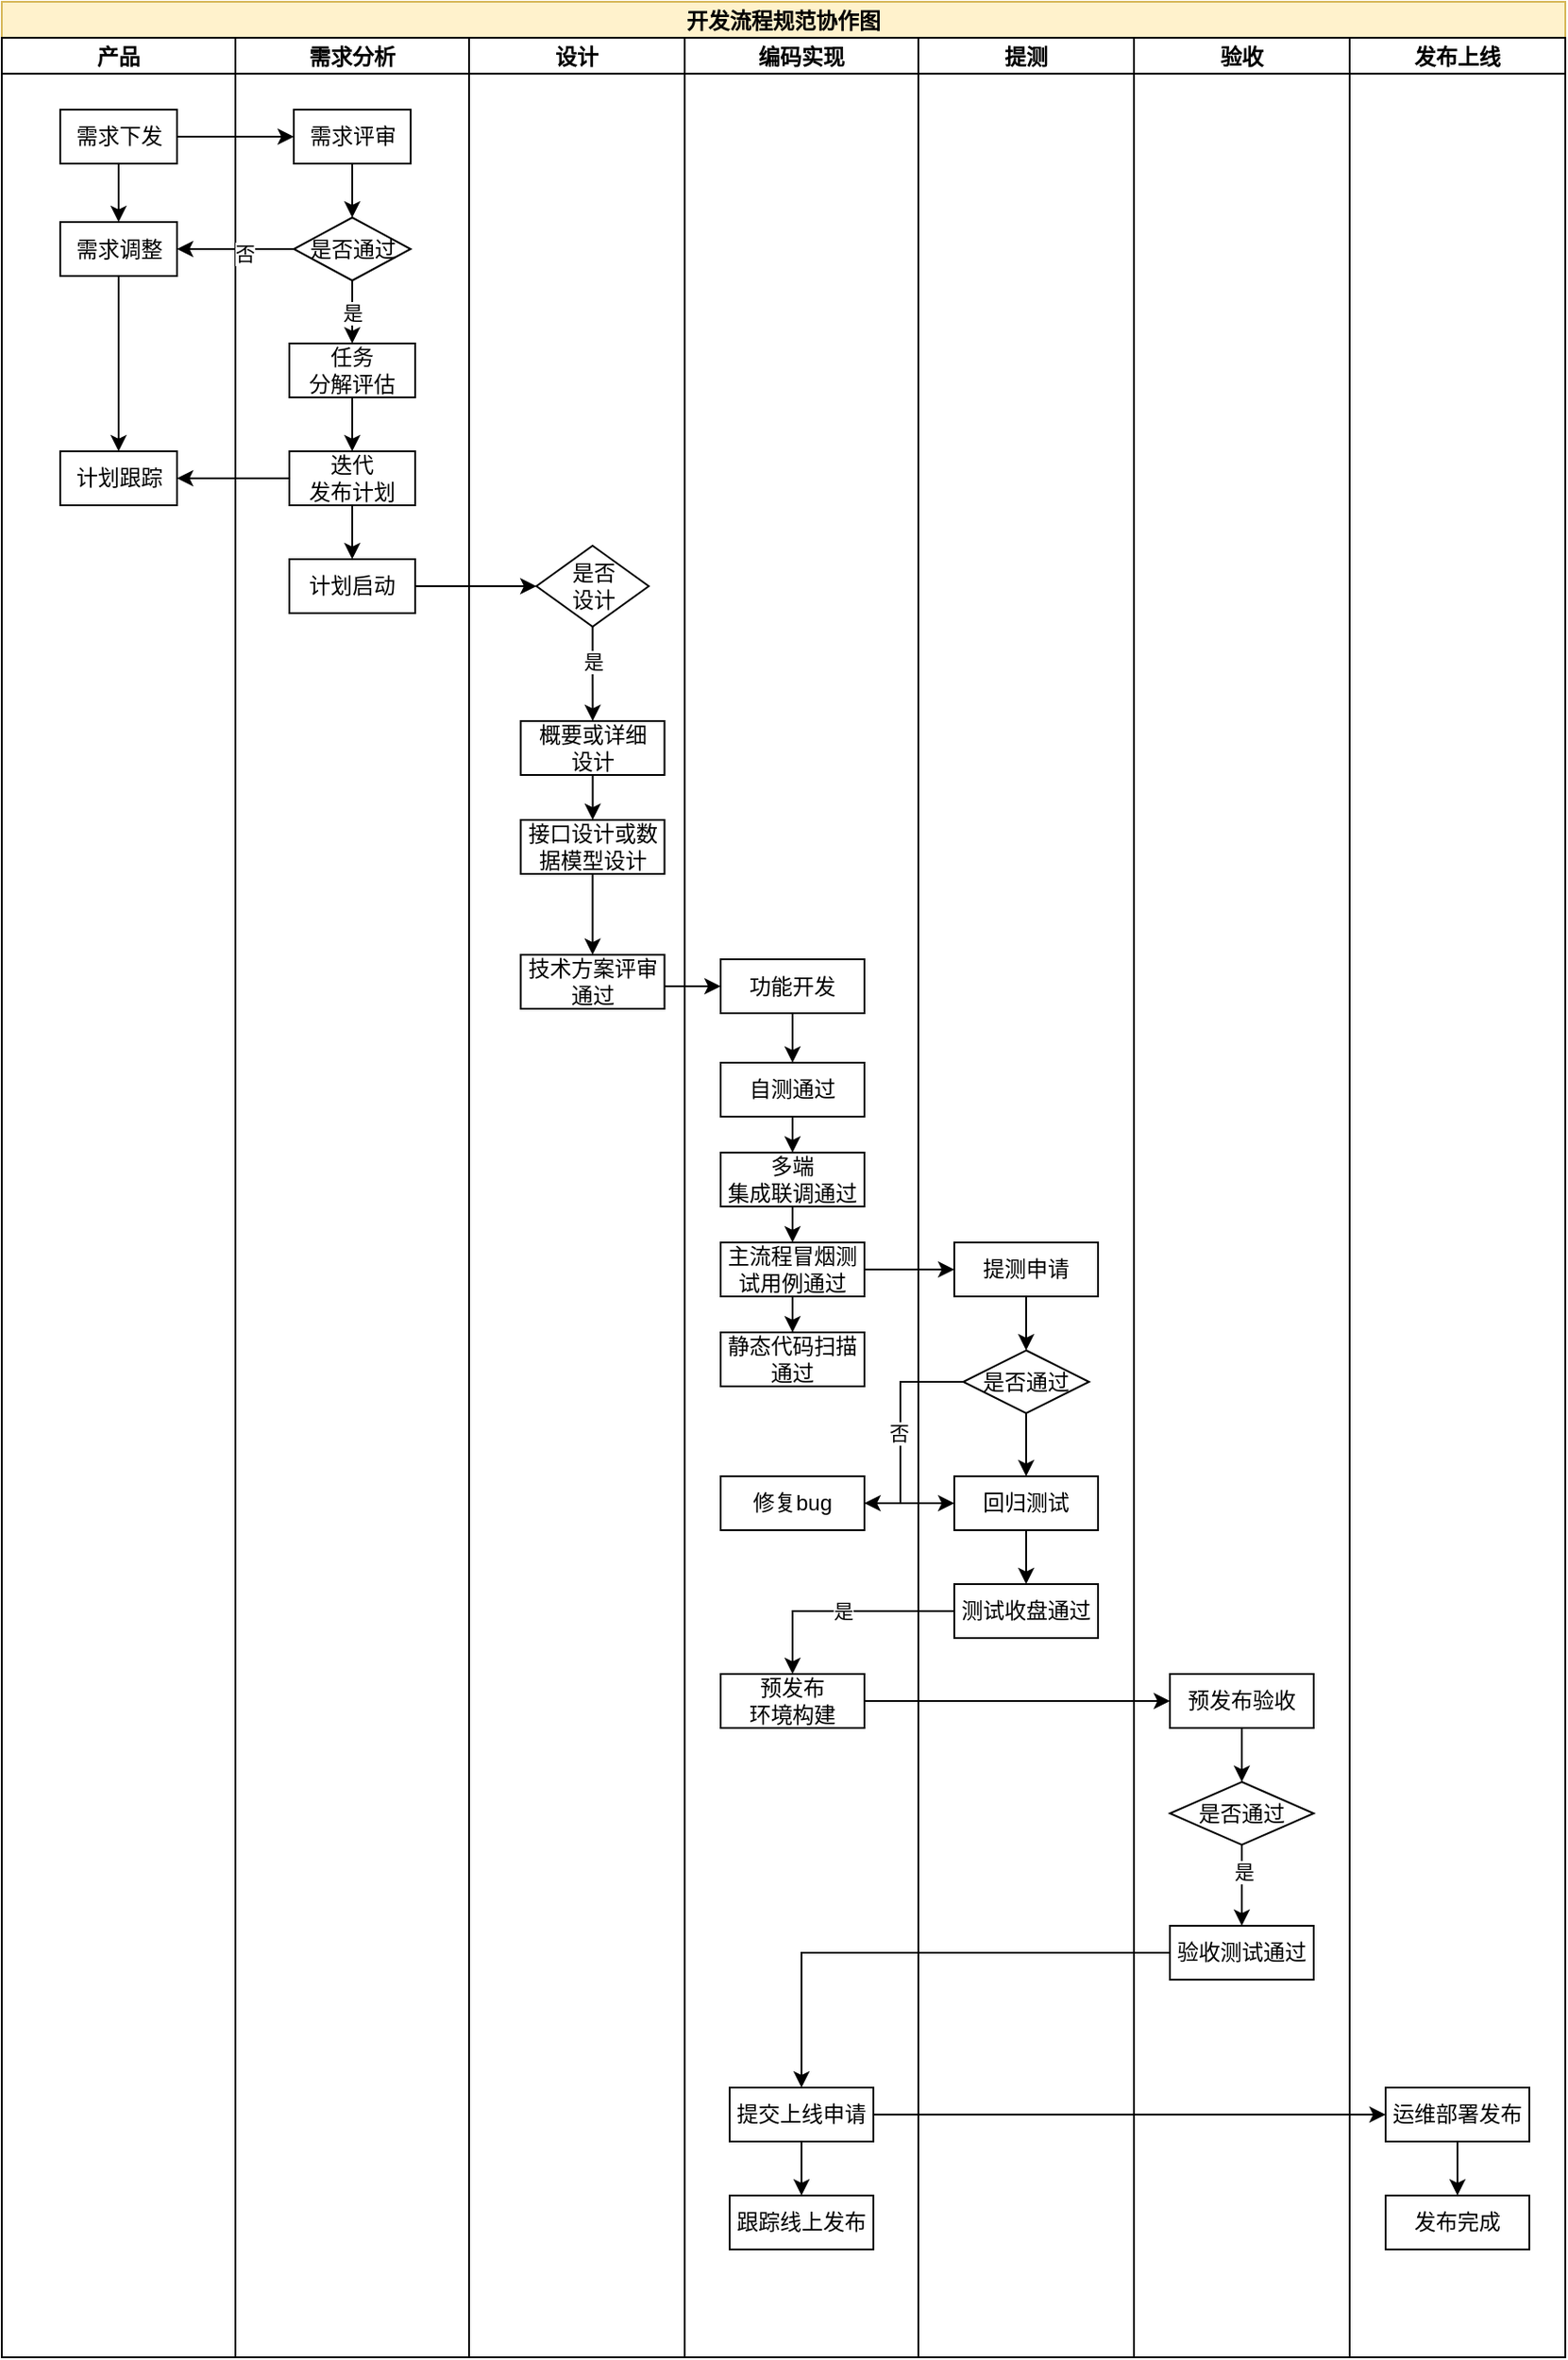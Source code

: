 <mxfile version="16.4.2" type="github">
  <diagram id="kgpKYQtTHZ0yAKxKKP6v" name="Page-1">
    <mxGraphModel dx="1056" dy="612" grid="1" gridSize="10" guides="1" tooltips="1" connect="1" arrows="1" fold="1" page="1" pageScale="1" pageWidth="850" pageHeight="1100" math="0" shadow="0">
      <root>
        <mxCell id="0" />
        <mxCell id="1" parent="0" />
        <mxCell id="3kRzph6qnzRTGQKdKOtc-10" value="开发流程规范协作图" style="swimlane;childLayout=stackLayout;resizeParent=1;resizeParentMax=0;startSize=20;fillColor=#fff2cc;strokeColor=#d6b656;" vertex="1" parent="1">
          <mxGeometry x="80" y="80" width="870" height="1310" as="geometry" />
        </mxCell>
        <mxCell id="3kRzph6qnzRTGQKdKOtc-30" value="产品" style="swimlane;startSize=20;" vertex="1" parent="3kRzph6qnzRTGQKdKOtc-10">
          <mxGeometry y="20" width="130" height="1290" as="geometry" />
        </mxCell>
        <mxCell id="3kRzph6qnzRTGQKdKOtc-31" value="需求下发" style="rounded=0;whiteSpace=wrap;html=1;" vertex="1" parent="3kRzph6qnzRTGQKdKOtc-30">
          <mxGeometry x="32.5" y="40" width="65" height="30" as="geometry" />
        </mxCell>
        <mxCell id="3kRzph6qnzRTGQKdKOtc-33" value="" style="edgeStyle=orthogonalEdgeStyle;rounded=0;orthogonalLoop=1;jettySize=auto;html=1;" edge="1" parent="3kRzph6qnzRTGQKdKOtc-30" source="3kRzph6qnzRTGQKdKOtc-31" target="3kRzph6qnzRTGQKdKOtc-37">
          <mxGeometry relative="1" as="geometry">
            <mxPoint x="65.037" y="100.02" as="targetPoint" />
          </mxGeometry>
        </mxCell>
        <mxCell id="3kRzph6qnzRTGQKdKOtc-57" style="edgeStyle=orthogonalEdgeStyle;rounded=0;orthogonalLoop=1;jettySize=auto;html=1;" edge="1" parent="3kRzph6qnzRTGQKdKOtc-30" source="3kRzph6qnzRTGQKdKOtc-37" target="3kRzph6qnzRTGQKdKOtc-49">
          <mxGeometry relative="1" as="geometry" />
        </mxCell>
        <mxCell id="3kRzph6qnzRTGQKdKOtc-37" value="需求调整" style="rounded=0;whiteSpace=wrap;html=1;" vertex="1" parent="3kRzph6qnzRTGQKdKOtc-30">
          <mxGeometry x="32.5" y="102.5" width="65" height="30" as="geometry" />
        </mxCell>
        <mxCell id="3kRzph6qnzRTGQKdKOtc-49" value="计划跟踪" style="rounded=0;whiteSpace=wrap;html=1;" vertex="1" parent="3kRzph6qnzRTGQKdKOtc-30">
          <mxGeometry x="32.5" y="230" width="65" height="30" as="geometry" />
        </mxCell>
        <mxCell id="3kRzph6qnzRTGQKdKOtc-11" value="需求分析" style="swimlane;startSize=20;" vertex="1" parent="3kRzph6qnzRTGQKdKOtc-10">
          <mxGeometry x="130" y="20" width="130" height="1290" as="geometry" />
        </mxCell>
        <mxCell id="3kRzph6qnzRTGQKdKOtc-17" value="需求评审" style="rounded=0;whiteSpace=wrap;html=1;" vertex="1" parent="3kRzph6qnzRTGQKdKOtc-11">
          <mxGeometry x="32.5" y="40" width="65" height="30" as="geometry" />
        </mxCell>
        <mxCell id="3kRzph6qnzRTGQKdKOtc-18" value="是否通过" style="rhombus;whiteSpace=wrap;html=1;rounded=0;" vertex="1" parent="3kRzph6qnzRTGQKdKOtc-11">
          <mxGeometry x="32.5" y="100" width="65" height="35" as="geometry" />
        </mxCell>
        <mxCell id="3kRzph6qnzRTGQKdKOtc-19" value="" style="edgeStyle=orthogonalEdgeStyle;rounded=0;orthogonalLoop=1;jettySize=auto;html=1;" edge="1" parent="3kRzph6qnzRTGQKdKOtc-11" source="3kRzph6qnzRTGQKdKOtc-17" target="3kRzph6qnzRTGQKdKOtc-18">
          <mxGeometry relative="1" as="geometry" />
        </mxCell>
        <mxCell id="3kRzph6qnzRTGQKdKOtc-46" value="" style="edgeStyle=orthogonalEdgeStyle;rounded=0;orthogonalLoop=1;jettySize=auto;html=1;" edge="1" parent="3kRzph6qnzRTGQKdKOtc-11" source="3kRzph6qnzRTGQKdKOtc-41" target="3kRzph6qnzRTGQKdKOtc-45">
          <mxGeometry relative="1" as="geometry" />
        </mxCell>
        <mxCell id="3kRzph6qnzRTGQKdKOtc-41" value="任务&lt;br&gt;分解评估" style="whiteSpace=wrap;html=1;rounded=0;" vertex="1" parent="3kRzph6qnzRTGQKdKOtc-11">
          <mxGeometry x="30" y="170" width="70" height="30" as="geometry" />
        </mxCell>
        <mxCell id="3kRzph6qnzRTGQKdKOtc-42" value="是" style="edgeStyle=orthogonalEdgeStyle;rounded=0;orthogonalLoop=1;jettySize=auto;html=1;" edge="1" parent="3kRzph6qnzRTGQKdKOtc-11" source="3kRzph6qnzRTGQKdKOtc-18" target="3kRzph6qnzRTGQKdKOtc-41">
          <mxGeometry relative="1" as="geometry" />
        </mxCell>
        <mxCell id="3kRzph6qnzRTGQKdKOtc-53" style="edgeStyle=orthogonalEdgeStyle;rounded=0;orthogonalLoop=1;jettySize=auto;html=1;" edge="1" parent="3kRzph6qnzRTGQKdKOtc-11" source="3kRzph6qnzRTGQKdKOtc-45" target="3kRzph6qnzRTGQKdKOtc-52">
          <mxGeometry relative="1" as="geometry" />
        </mxCell>
        <mxCell id="3kRzph6qnzRTGQKdKOtc-45" value="迭代&lt;br&gt;发布计划" style="rounded=0;whiteSpace=wrap;html=1;" vertex="1" parent="3kRzph6qnzRTGQKdKOtc-11">
          <mxGeometry x="30" y="230" width="70" height="30" as="geometry" />
        </mxCell>
        <mxCell id="3kRzph6qnzRTGQKdKOtc-52" value="计划启动" style="rounded=0;whiteSpace=wrap;html=1;" vertex="1" parent="3kRzph6qnzRTGQKdKOtc-11">
          <mxGeometry x="30" y="290" width="70" height="30" as="geometry" />
        </mxCell>
        <mxCell id="3kRzph6qnzRTGQKdKOtc-12" value="设计" style="swimlane;startSize=20;" vertex="1" parent="3kRzph6qnzRTGQKdKOtc-10">
          <mxGeometry x="260" y="20" width="120" height="1290" as="geometry" />
        </mxCell>
        <mxCell id="3kRzph6qnzRTGQKdKOtc-23" value="概要或详细&lt;br&gt;设计" style="whiteSpace=wrap;html=1;rounded=0;" vertex="1" parent="3kRzph6qnzRTGQKdKOtc-12">
          <mxGeometry x="28.75" y="380" width="80" height="30" as="geometry" />
        </mxCell>
        <mxCell id="3kRzph6qnzRTGQKdKOtc-58" value="" style="edgeStyle=orthogonalEdgeStyle;rounded=0;orthogonalLoop=1;jettySize=auto;html=1;" edge="1" parent="3kRzph6qnzRTGQKdKOtc-12" source="3kRzph6qnzRTGQKdKOtc-54" target="3kRzph6qnzRTGQKdKOtc-23">
          <mxGeometry relative="1" as="geometry" />
        </mxCell>
        <mxCell id="3kRzph6qnzRTGQKdKOtc-59" value="是" style="edgeLabel;html=1;align=center;verticalAlign=middle;resizable=0;points=[];" vertex="1" connectable="0" parent="3kRzph6qnzRTGQKdKOtc-58">
          <mxGeometry x="-0.255" relative="1" as="geometry">
            <mxPoint as="offset" />
          </mxGeometry>
        </mxCell>
        <mxCell id="3kRzph6qnzRTGQKdKOtc-54" value="是否&lt;br&gt;设计" style="rhombus;whiteSpace=wrap;html=1;rounded=0;" vertex="1" parent="3kRzph6qnzRTGQKdKOtc-12">
          <mxGeometry x="37.5" y="282.5" width="62.5" height="45" as="geometry" />
        </mxCell>
        <mxCell id="3kRzph6qnzRTGQKdKOtc-148" style="edgeStyle=orthogonalEdgeStyle;rounded=0;orthogonalLoop=1;jettySize=auto;html=1;exitX=0.5;exitY=1;exitDx=0;exitDy=0;" edge="1" parent="3kRzph6qnzRTGQKdKOtc-12" source="3kRzph6qnzRTGQKdKOtc-72" target="3kRzph6qnzRTGQKdKOtc-147">
          <mxGeometry relative="1" as="geometry" />
        </mxCell>
        <mxCell id="3kRzph6qnzRTGQKdKOtc-72" value="接口设计或数据模型设计" style="whiteSpace=wrap;html=1;rounded=0;" vertex="1" parent="3kRzph6qnzRTGQKdKOtc-12">
          <mxGeometry x="28.75" y="435" width="80" height="30" as="geometry" />
        </mxCell>
        <mxCell id="3kRzph6qnzRTGQKdKOtc-73" value="" style="edgeStyle=orthogonalEdgeStyle;rounded=0;orthogonalLoop=1;jettySize=auto;html=1;" edge="1" parent="3kRzph6qnzRTGQKdKOtc-12" source="3kRzph6qnzRTGQKdKOtc-23" target="3kRzph6qnzRTGQKdKOtc-72">
          <mxGeometry relative="1" as="geometry" />
        </mxCell>
        <mxCell id="3kRzph6qnzRTGQKdKOtc-147" value="技术方案评审通过" style="whiteSpace=wrap;html=1;rounded=0;" vertex="1" parent="3kRzph6qnzRTGQKdKOtc-12">
          <mxGeometry x="28.75" y="510" width="80" height="30" as="geometry" />
        </mxCell>
        <mxCell id="3kRzph6qnzRTGQKdKOtc-13" value="编码实现" style="swimlane;startSize=20;" vertex="1" parent="3kRzph6qnzRTGQKdKOtc-10">
          <mxGeometry x="380" y="20" width="130" height="1290" as="geometry">
            <mxRectangle x="240" y="20" width="30" height="460" as="alternateBounds" />
          </mxGeometry>
        </mxCell>
        <mxCell id="3kRzph6qnzRTGQKdKOtc-68" value="功能开发" style="whiteSpace=wrap;html=1;rounded=0;" vertex="1" parent="3kRzph6qnzRTGQKdKOtc-13">
          <mxGeometry x="20" y="512.5" width="80" height="30" as="geometry" />
        </mxCell>
        <mxCell id="3kRzph6qnzRTGQKdKOtc-78" style="edgeStyle=orthogonalEdgeStyle;rounded=0;orthogonalLoop=1;jettySize=auto;html=1;exitX=0.5;exitY=1;exitDx=0;exitDy=0;entryX=0.5;entryY=0;entryDx=0;entryDy=0;" edge="1" parent="3kRzph6qnzRTGQKdKOtc-13" source="3kRzph6qnzRTGQKdKOtc-74" target="3kRzph6qnzRTGQKdKOtc-76">
          <mxGeometry relative="1" as="geometry" />
        </mxCell>
        <mxCell id="3kRzph6qnzRTGQKdKOtc-74" value="多端&lt;br&gt;集成联调通过" style="whiteSpace=wrap;html=1;rounded=0;" vertex="1" parent="3kRzph6qnzRTGQKdKOtc-13">
          <mxGeometry x="20" y="620" width="80" height="30" as="geometry" />
        </mxCell>
        <mxCell id="3kRzph6qnzRTGQKdKOtc-77" style="edgeStyle=orthogonalEdgeStyle;rounded=0;orthogonalLoop=1;jettySize=auto;html=1;exitX=0.5;exitY=1;exitDx=0;exitDy=0;entryX=0.5;entryY=0;entryDx=0;entryDy=0;" edge="1" parent="3kRzph6qnzRTGQKdKOtc-13" source="3kRzph6qnzRTGQKdKOtc-75" target="3kRzph6qnzRTGQKdKOtc-74">
          <mxGeometry relative="1" as="geometry" />
        </mxCell>
        <mxCell id="3kRzph6qnzRTGQKdKOtc-75" value="自测通过" style="whiteSpace=wrap;html=1;rounded=0;" vertex="1" parent="3kRzph6qnzRTGQKdKOtc-13">
          <mxGeometry x="20" y="570" width="80" height="30" as="geometry" />
        </mxCell>
        <mxCell id="3kRzph6qnzRTGQKdKOtc-87" value="" style="edgeStyle=orthogonalEdgeStyle;rounded=0;orthogonalLoop=1;jettySize=auto;html=1;" edge="1" parent="3kRzph6qnzRTGQKdKOtc-13" source="3kRzph6qnzRTGQKdKOtc-76" target="3kRzph6qnzRTGQKdKOtc-86">
          <mxGeometry relative="1" as="geometry" />
        </mxCell>
        <mxCell id="3kRzph6qnzRTGQKdKOtc-76" value="主流程冒烟测试用例通过" style="whiteSpace=wrap;html=1;rounded=0;" vertex="1" parent="3kRzph6qnzRTGQKdKOtc-13">
          <mxGeometry x="20" y="670" width="80" height="30" as="geometry" />
        </mxCell>
        <mxCell id="3kRzph6qnzRTGQKdKOtc-71" value="" style="edgeStyle=orthogonalEdgeStyle;rounded=0;orthogonalLoop=1;jettySize=auto;html=1;" edge="1" parent="3kRzph6qnzRTGQKdKOtc-13" source="3kRzph6qnzRTGQKdKOtc-68" target="3kRzph6qnzRTGQKdKOtc-75">
          <mxGeometry relative="1" as="geometry">
            <mxPoint x="60" y="630" as="targetPoint" />
          </mxGeometry>
        </mxCell>
        <mxCell id="3kRzph6qnzRTGQKdKOtc-86" value="静态代码扫描通过" style="whiteSpace=wrap;html=1;rounded=0;" vertex="1" parent="3kRzph6qnzRTGQKdKOtc-13">
          <mxGeometry x="20" y="720" width="80" height="30" as="geometry" />
        </mxCell>
        <mxCell id="3kRzph6qnzRTGQKdKOtc-107" value="预发布&lt;br&gt;环境构建" style="whiteSpace=wrap;html=1;rounded=0;" vertex="1" parent="3kRzph6qnzRTGQKdKOtc-13">
          <mxGeometry x="20" y="910" width="80" height="30" as="geometry" />
        </mxCell>
        <mxCell id="3kRzph6qnzRTGQKdKOtc-137" style="edgeStyle=orthogonalEdgeStyle;rounded=0;orthogonalLoop=1;jettySize=auto;html=1;exitX=0.5;exitY=1;exitDx=0;exitDy=0;" edge="1" parent="3kRzph6qnzRTGQKdKOtc-13" source="3kRzph6qnzRTGQKdKOtc-122" target="3kRzph6qnzRTGQKdKOtc-136">
          <mxGeometry relative="1" as="geometry" />
        </mxCell>
        <mxCell id="3kRzph6qnzRTGQKdKOtc-122" value="提交上线申请" style="whiteSpace=wrap;html=1;rounded=0;" vertex="1" parent="3kRzph6qnzRTGQKdKOtc-13">
          <mxGeometry x="25" y="1140" width="80" height="30" as="geometry" />
        </mxCell>
        <mxCell id="3kRzph6qnzRTGQKdKOtc-136" value="跟踪线上发布" style="whiteSpace=wrap;html=1;rounded=0;" vertex="1" parent="3kRzph6qnzRTGQKdKOtc-13">
          <mxGeometry x="25" y="1200" width="80" height="30" as="geometry" />
        </mxCell>
        <mxCell id="3kRzph6qnzRTGQKdKOtc-139" value="修复bug" style="whiteSpace=wrap;html=1;rounded=0;" vertex="1" parent="3kRzph6qnzRTGQKdKOtc-13">
          <mxGeometry x="20" y="800" width="80" height="30" as="geometry" />
        </mxCell>
        <mxCell id="3kRzph6qnzRTGQKdKOtc-20" value="提测" style="swimlane;startSize=20;" vertex="1" parent="3kRzph6qnzRTGQKdKOtc-10">
          <mxGeometry x="510" y="20" width="120" height="1290" as="geometry">
            <mxRectangle x="240" y="20" width="30" height="460" as="alternateBounds" />
          </mxGeometry>
        </mxCell>
        <mxCell id="3kRzph6qnzRTGQKdKOtc-81" value="提测申请" style="whiteSpace=wrap;html=1;rounded=0;" vertex="1" parent="3kRzph6qnzRTGQKdKOtc-20">
          <mxGeometry x="20" y="670" width="80" height="30" as="geometry" />
        </mxCell>
        <mxCell id="3kRzph6qnzRTGQKdKOtc-111" value="" style="edgeStyle=orthogonalEdgeStyle;rounded=0;orthogonalLoop=1;jettySize=auto;html=1;" edge="1" parent="3kRzph6qnzRTGQKdKOtc-20" source="3kRzph6qnzRTGQKdKOtc-92" target="3kRzph6qnzRTGQKdKOtc-98">
          <mxGeometry relative="1" as="geometry" />
        </mxCell>
        <mxCell id="3kRzph6qnzRTGQKdKOtc-92" value="回归测试" style="whiteSpace=wrap;html=1;rounded=0;" vertex="1" parent="3kRzph6qnzRTGQKdKOtc-20">
          <mxGeometry x="20" y="800" width="80" height="30" as="geometry" />
        </mxCell>
        <mxCell id="3kRzph6qnzRTGQKdKOtc-97" style="edgeStyle=orthogonalEdgeStyle;rounded=0;orthogonalLoop=1;jettySize=auto;html=1;exitX=0.5;exitY=1;exitDx=0;exitDy=0;" edge="1" parent="3kRzph6qnzRTGQKdKOtc-20" source="3kRzph6qnzRTGQKdKOtc-95" target="3kRzph6qnzRTGQKdKOtc-92">
          <mxGeometry relative="1" as="geometry" />
        </mxCell>
        <mxCell id="3kRzph6qnzRTGQKdKOtc-95" value="是否通过" style="rhombus;whiteSpace=wrap;html=1;rounded=0;" vertex="1" parent="3kRzph6qnzRTGQKdKOtc-20">
          <mxGeometry x="25" y="730" width="70" height="35" as="geometry" />
        </mxCell>
        <mxCell id="3kRzph6qnzRTGQKdKOtc-96" value="" style="edgeStyle=orthogonalEdgeStyle;rounded=0;orthogonalLoop=1;jettySize=auto;html=1;" edge="1" parent="3kRzph6qnzRTGQKdKOtc-20" source="3kRzph6qnzRTGQKdKOtc-81" target="3kRzph6qnzRTGQKdKOtc-95">
          <mxGeometry relative="1" as="geometry" />
        </mxCell>
        <mxCell id="3kRzph6qnzRTGQKdKOtc-98" value="测试收盘通过" style="whiteSpace=wrap;html=1;rounded=0;" vertex="1" parent="3kRzph6qnzRTGQKdKOtc-20">
          <mxGeometry x="20" y="860" width="80" height="30" as="geometry" />
        </mxCell>
        <mxCell id="3kRzph6qnzRTGQKdKOtc-21" value="验收" style="swimlane;startSize=20;" vertex="1" parent="3kRzph6qnzRTGQKdKOtc-10">
          <mxGeometry x="630" y="20" width="120" height="1290" as="geometry">
            <mxRectangle x="240" y="20" width="30" height="460" as="alternateBounds" />
          </mxGeometry>
        </mxCell>
        <mxCell id="3kRzph6qnzRTGQKdKOtc-101" value="预发布验收" style="whiteSpace=wrap;html=1;rounded=0;" vertex="1" parent="3kRzph6qnzRTGQKdKOtc-21">
          <mxGeometry x="20" y="910" width="80" height="30" as="geometry" />
        </mxCell>
        <mxCell id="3kRzph6qnzRTGQKdKOtc-117" value="验收测试通过" style="whiteSpace=wrap;html=1;rounded=0;" vertex="1" parent="3kRzph6qnzRTGQKdKOtc-21">
          <mxGeometry x="20" y="1050" width="80" height="30" as="geometry" />
        </mxCell>
        <mxCell id="3kRzph6qnzRTGQKdKOtc-113" value="是否通过" style="rhombus;whiteSpace=wrap;html=1;rounded=0;" vertex="1" parent="3kRzph6qnzRTGQKdKOtc-21">
          <mxGeometry x="20" y="970" width="80" height="35" as="geometry" />
        </mxCell>
        <mxCell id="3kRzph6qnzRTGQKdKOtc-114" value="" style="edgeStyle=orthogonalEdgeStyle;rounded=0;orthogonalLoop=1;jettySize=auto;html=1;" edge="1" parent="3kRzph6qnzRTGQKdKOtc-21" source="3kRzph6qnzRTGQKdKOtc-101" target="3kRzph6qnzRTGQKdKOtc-113">
          <mxGeometry relative="1" as="geometry" />
        </mxCell>
        <mxCell id="3kRzph6qnzRTGQKdKOtc-118" style="edgeStyle=orthogonalEdgeStyle;rounded=0;orthogonalLoop=1;jettySize=auto;html=1;exitX=0.5;exitY=1;exitDx=0;exitDy=0;" edge="1" parent="3kRzph6qnzRTGQKdKOtc-21" source="3kRzph6qnzRTGQKdKOtc-113" target="3kRzph6qnzRTGQKdKOtc-117">
          <mxGeometry relative="1" as="geometry" />
        </mxCell>
        <mxCell id="3kRzph6qnzRTGQKdKOtc-119" value="是" style="edgeLabel;html=1;align=center;verticalAlign=middle;resizable=0;points=[];" vertex="1" connectable="0" parent="3kRzph6qnzRTGQKdKOtc-118">
          <mxGeometry x="-0.351" y="1" relative="1" as="geometry">
            <mxPoint as="offset" />
          </mxGeometry>
        </mxCell>
        <mxCell id="3kRzph6qnzRTGQKdKOtc-34" value="" style="edgeStyle=orthogonalEdgeStyle;rounded=0;orthogonalLoop=1;jettySize=auto;html=1;" edge="1" parent="3kRzph6qnzRTGQKdKOtc-10" source="3kRzph6qnzRTGQKdKOtc-31" target="3kRzph6qnzRTGQKdKOtc-17">
          <mxGeometry relative="1" as="geometry" />
        </mxCell>
        <mxCell id="3kRzph6qnzRTGQKdKOtc-36" value="" style="edgeStyle=orthogonalEdgeStyle;rounded=0;orthogonalLoop=1;jettySize=auto;html=1;entryX=1;entryY=0.5;entryDx=0;entryDy=0;" edge="1" parent="3kRzph6qnzRTGQKdKOtc-10" source="3kRzph6qnzRTGQKdKOtc-18" target="3kRzph6qnzRTGQKdKOtc-37">
          <mxGeometry relative="1" as="geometry">
            <mxPoint x="110" y="137.5" as="targetPoint" />
          </mxGeometry>
        </mxCell>
        <mxCell id="3kRzph6qnzRTGQKdKOtc-40" value="否" style="edgeLabel;html=1;align=center;verticalAlign=middle;resizable=0;points=[];" vertex="1" connectable="0" parent="3kRzph6qnzRTGQKdKOtc-36">
          <mxGeometry x="-0.157" y="2" relative="1" as="geometry">
            <mxPoint as="offset" />
          </mxGeometry>
        </mxCell>
        <mxCell id="3kRzph6qnzRTGQKdKOtc-48" value="" style="edgeStyle=orthogonalEdgeStyle;rounded=0;orthogonalLoop=1;jettySize=auto;html=1;entryX=1;entryY=0.5;entryDx=0;entryDy=0;" edge="1" parent="3kRzph6qnzRTGQKdKOtc-10" source="3kRzph6qnzRTGQKdKOtc-45" target="3kRzph6qnzRTGQKdKOtc-49">
          <mxGeometry relative="1" as="geometry">
            <mxPoint x="105" y="265.0" as="targetPoint" />
          </mxGeometry>
        </mxCell>
        <mxCell id="3kRzph6qnzRTGQKdKOtc-55" value="" style="edgeStyle=orthogonalEdgeStyle;rounded=0;orthogonalLoop=1;jettySize=auto;html=1;" edge="1" parent="3kRzph6qnzRTGQKdKOtc-10" source="3kRzph6qnzRTGQKdKOtc-52" target="3kRzph6qnzRTGQKdKOtc-54">
          <mxGeometry relative="1" as="geometry" />
        </mxCell>
        <mxCell id="3kRzph6qnzRTGQKdKOtc-82" value="" style="edgeStyle=orthogonalEdgeStyle;rounded=0;orthogonalLoop=1;jettySize=auto;html=1;" edge="1" parent="3kRzph6qnzRTGQKdKOtc-10" source="3kRzph6qnzRTGQKdKOtc-76" target="3kRzph6qnzRTGQKdKOtc-81">
          <mxGeometry relative="1" as="geometry" />
        </mxCell>
        <mxCell id="3kRzph6qnzRTGQKdKOtc-83" style="edgeStyle=orthogonalEdgeStyle;rounded=0;orthogonalLoop=1;jettySize=auto;html=1;exitX=1;exitY=0.5;exitDx=0;exitDy=0;entryX=0;entryY=0.5;entryDx=0;entryDy=0;" edge="1" parent="3kRzph6qnzRTGQKdKOtc-10" target="3kRzph6qnzRTGQKdKOtc-68">
          <mxGeometry relative="1" as="geometry">
            <mxPoint x="368.75" y="547.5" as="sourcePoint" />
          </mxGeometry>
        </mxCell>
        <mxCell id="3kRzph6qnzRTGQKdKOtc-108" style="edgeStyle=orthogonalEdgeStyle;rounded=0;orthogonalLoop=1;jettySize=auto;html=1;exitX=1;exitY=0.5;exitDx=0;exitDy=0;entryX=0;entryY=0.5;entryDx=0;entryDy=0;" edge="1" parent="3kRzph6qnzRTGQKdKOtc-10" source="3kRzph6qnzRTGQKdKOtc-107" target="3kRzph6qnzRTGQKdKOtc-101">
          <mxGeometry relative="1" as="geometry" />
        </mxCell>
        <mxCell id="3kRzph6qnzRTGQKdKOtc-112" value="是" style="edgeStyle=orthogonalEdgeStyle;rounded=0;orthogonalLoop=1;jettySize=auto;html=1;" edge="1" parent="3kRzph6qnzRTGQKdKOtc-10" source="3kRzph6qnzRTGQKdKOtc-98" target="3kRzph6qnzRTGQKdKOtc-107">
          <mxGeometry relative="1" as="geometry" />
        </mxCell>
        <mxCell id="3kRzph6qnzRTGQKdKOtc-125" style="edgeStyle=orthogonalEdgeStyle;rounded=0;orthogonalLoop=1;jettySize=auto;html=1;" edge="1" parent="3kRzph6qnzRTGQKdKOtc-10" source="3kRzph6qnzRTGQKdKOtc-117" target="3kRzph6qnzRTGQKdKOtc-122">
          <mxGeometry relative="1" as="geometry" />
        </mxCell>
        <mxCell id="3kRzph6qnzRTGQKdKOtc-132" value="" style="edgeStyle=orthogonalEdgeStyle;rounded=0;orthogonalLoop=1;jettySize=auto;html=1;" edge="1" parent="3kRzph6qnzRTGQKdKOtc-10" source="3kRzph6qnzRTGQKdKOtc-122" target="3kRzph6qnzRTGQKdKOtc-131">
          <mxGeometry relative="1" as="geometry">
            <mxPoint x="545.0" y="1175" as="targetPoint" />
          </mxGeometry>
        </mxCell>
        <mxCell id="3kRzph6qnzRTGQKdKOtc-22" value="发布上线" style="swimlane;startSize=20;" vertex="1" parent="3kRzph6qnzRTGQKdKOtc-10">
          <mxGeometry x="750" y="20" width="120" height="1290" as="geometry">
            <mxRectangle x="240" y="20" width="30" height="460" as="alternateBounds" />
          </mxGeometry>
        </mxCell>
        <mxCell id="3kRzph6qnzRTGQKdKOtc-138" style="edgeStyle=orthogonalEdgeStyle;rounded=0;orthogonalLoop=1;jettySize=auto;html=1;exitX=0.5;exitY=1;exitDx=0;exitDy=0;entryX=0.5;entryY=0;entryDx=0;entryDy=0;" edge="1" parent="3kRzph6qnzRTGQKdKOtc-22" source="3kRzph6qnzRTGQKdKOtc-131" target="3kRzph6qnzRTGQKdKOtc-135">
          <mxGeometry relative="1" as="geometry" />
        </mxCell>
        <mxCell id="3kRzph6qnzRTGQKdKOtc-131" value="运维部署发布" style="whiteSpace=wrap;html=1;rounded=0;" vertex="1" parent="3kRzph6qnzRTGQKdKOtc-22">
          <mxGeometry x="20" y="1140" width="80" height="30" as="geometry" />
        </mxCell>
        <mxCell id="3kRzph6qnzRTGQKdKOtc-135" value="发布完成" style="whiteSpace=wrap;html=1;rounded=0;" vertex="1" parent="3kRzph6qnzRTGQKdKOtc-22">
          <mxGeometry x="20" y="1200" width="80" height="30" as="geometry" />
        </mxCell>
        <mxCell id="3kRzph6qnzRTGQKdKOtc-141" style="edgeStyle=orthogonalEdgeStyle;rounded=0;orthogonalLoop=1;jettySize=auto;html=1;exitX=1;exitY=0.5;exitDx=0;exitDy=0;entryX=0;entryY=0.5;entryDx=0;entryDy=0;" edge="1" parent="3kRzph6qnzRTGQKdKOtc-10" source="3kRzph6qnzRTGQKdKOtc-139" target="3kRzph6qnzRTGQKdKOtc-92">
          <mxGeometry relative="1" as="geometry" />
        </mxCell>
        <mxCell id="3kRzph6qnzRTGQKdKOtc-145" style="edgeStyle=orthogonalEdgeStyle;rounded=0;orthogonalLoop=1;jettySize=auto;html=1;exitX=0;exitY=0.5;exitDx=0;exitDy=0;entryX=1;entryY=0.5;entryDx=0;entryDy=0;" edge="1" parent="3kRzph6qnzRTGQKdKOtc-10" source="3kRzph6qnzRTGQKdKOtc-95" target="3kRzph6qnzRTGQKdKOtc-139">
          <mxGeometry relative="1" as="geometry">
            <Array as="points">
              <mxPoint x="500" y="767" />
              <mxPoint x="500" y="835" />
            </Array>
          </mxGeometry>
        </mxCell>
        <mxCell id="3kRzph6qnzRTGQKdKOtc-146" value="否" style="edgeLabel;html=1;align=center;verticalAlign=middle;resizable=0;points=[];" vertex="1" connectable="0" parent="3kRzph6qnzRTGQKdKOtc-145">
          <mxGeometry x="0.034" y="-1" relative="1" as="geometry">
            <mxPoint as="offset" />
          </mxGeometry>
        </mxCell>
      </root>
    </mxGraphModel>
  </diagram>
</mxfile>
